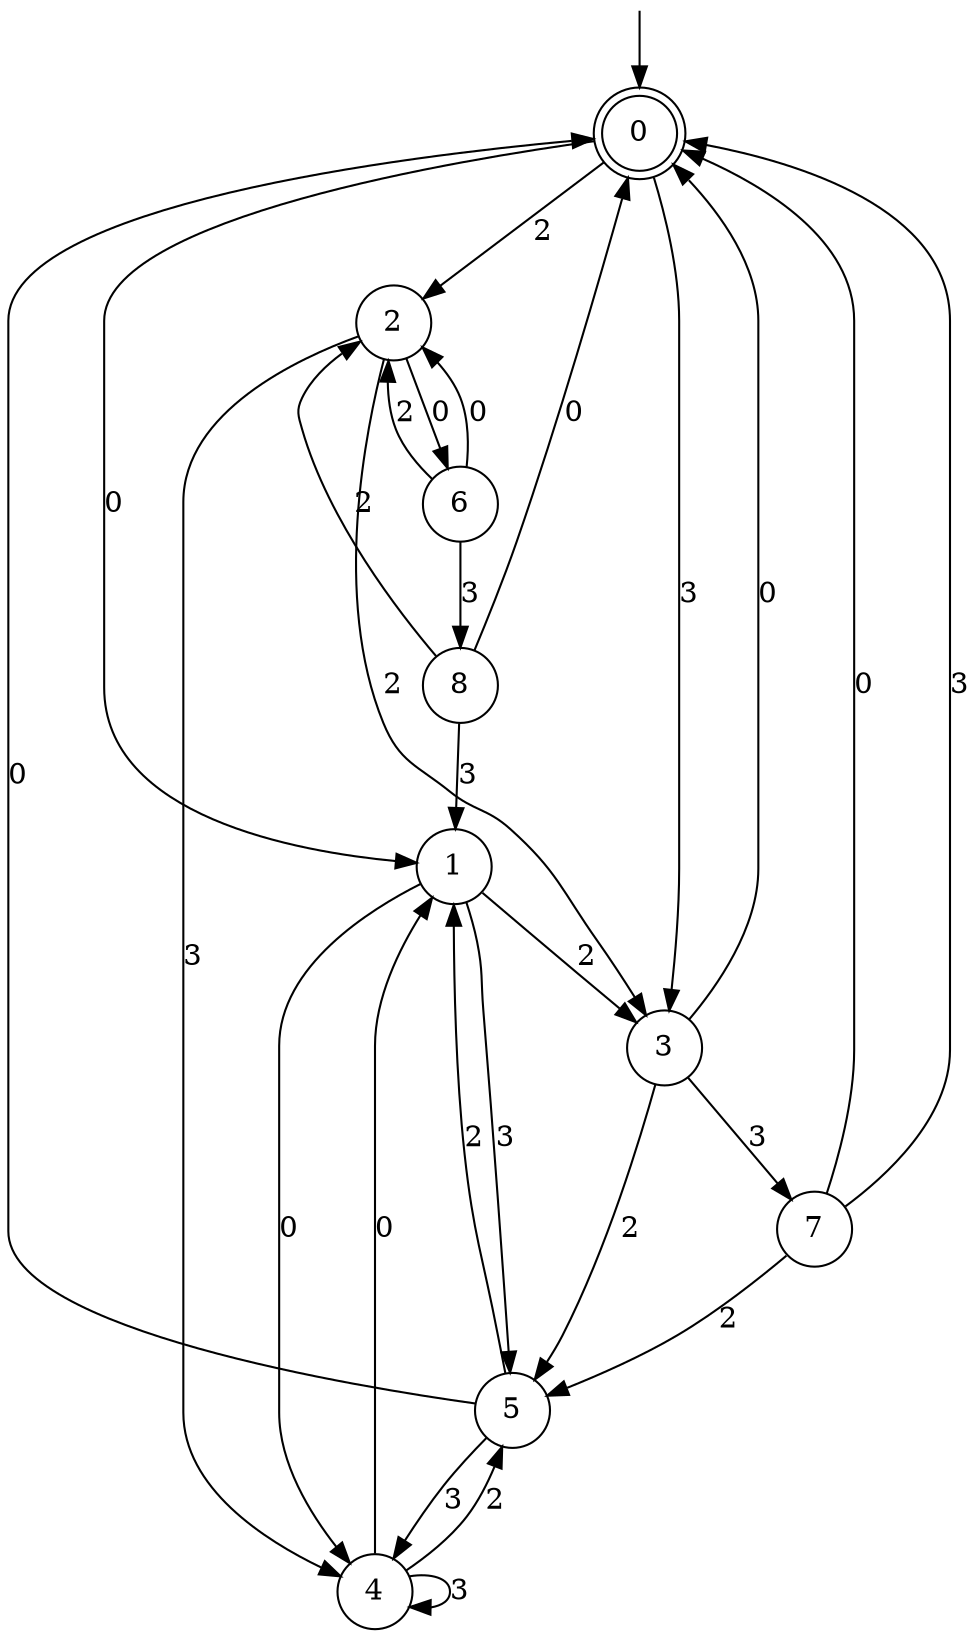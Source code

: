 digraph g {

	s0 [shape="doublecircle" label="0"];
	s1 [shape="circle" label="1"];
	s2 [shape="circle" label="2"];
	s3 [shape="circle" label="3"];
	s4 [shape="circle" label="4"];
	s5 [shape="circle" label="5"];
	s6 [shape="circle" label="6"];
	s7 [shape="circle" label="7"];
	s8 [shape="circle" label="8"];
	s0 -> s1 [label="0"];
	s0 -> s2 [label="2"];
	s0 -> s3 [label="3"];
	s1 -> s4 [label="0"];
	s1 -> s3 [label="2"];
	s1 -> s5 [label="3"];
	s2 -> s6 [label="0"];
	s2 -> s3 [label="2"];
	s2 -> s4 [label="3"];
	s3 -> s0 [label="0"];
	s3 -> s5 [label="2"];
	s3 -> s7 [label="3"];
	s4 -> s1 [label="0"];
	s4 -> s5 [label="2"];
	s4 -> s4 [label="3"];
	s5 -> s0 [label="0"];
	s5 -> s1 [label="2"];
	s5 -> s4 [label="3"];
	s6 -> s2 [label="0"];
	s6 -> s2 [label="2"];
	s6 -> s8 [label="3"];
	s7 -> s0 [label="0"];
	s7 -> s5 [label="2"];
	s7 -> s0 [label="3"];
	s8 -> s0 [label="0"];
	s8 -> s2 [label="2"];
	s8 -> s1 [label="3"];

__start0 [label="" shape="none" width="0" height="0"];
__start0 -> s0;

}
